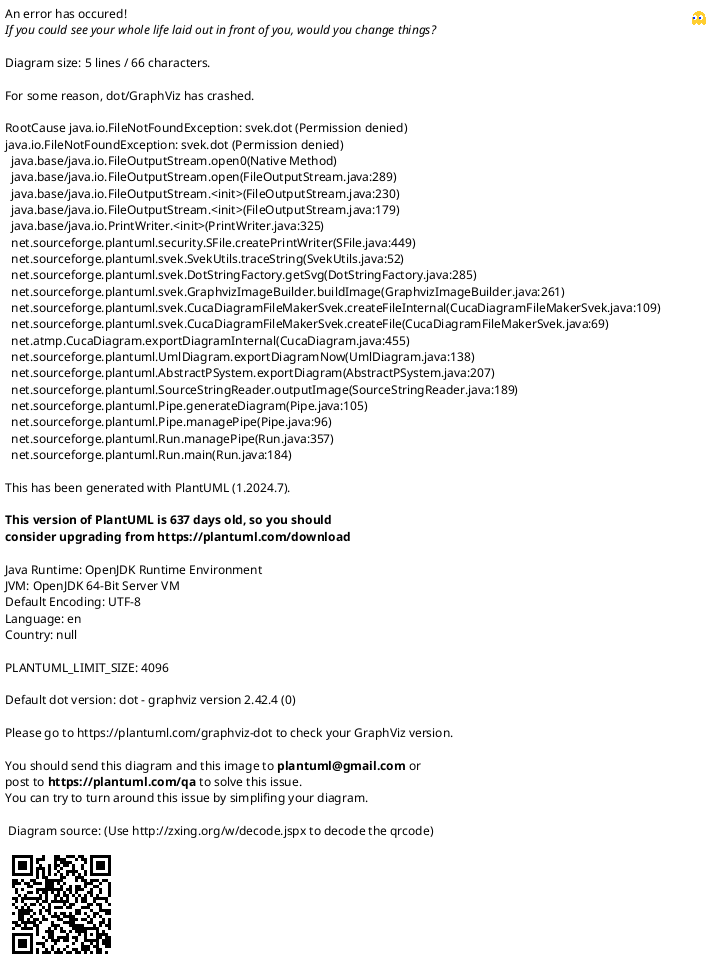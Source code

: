 {
  "sha1": "8zpe2zslfhm8lo5eubyi3md5elw3ca5",
  "insertion": {
    "when": "2024-05-30T20:48:21.566Z",
    "url": "http://forum.plantuml.net/6336/wrong-arrow-generation-in-simple-component-diagram?show=6336#q6336",
    "user": "plantuml@gmail.com"
  }
}
@startuml
!pragma svek_trace on
A --> [B] : Test
C -- [D]
@enduml
